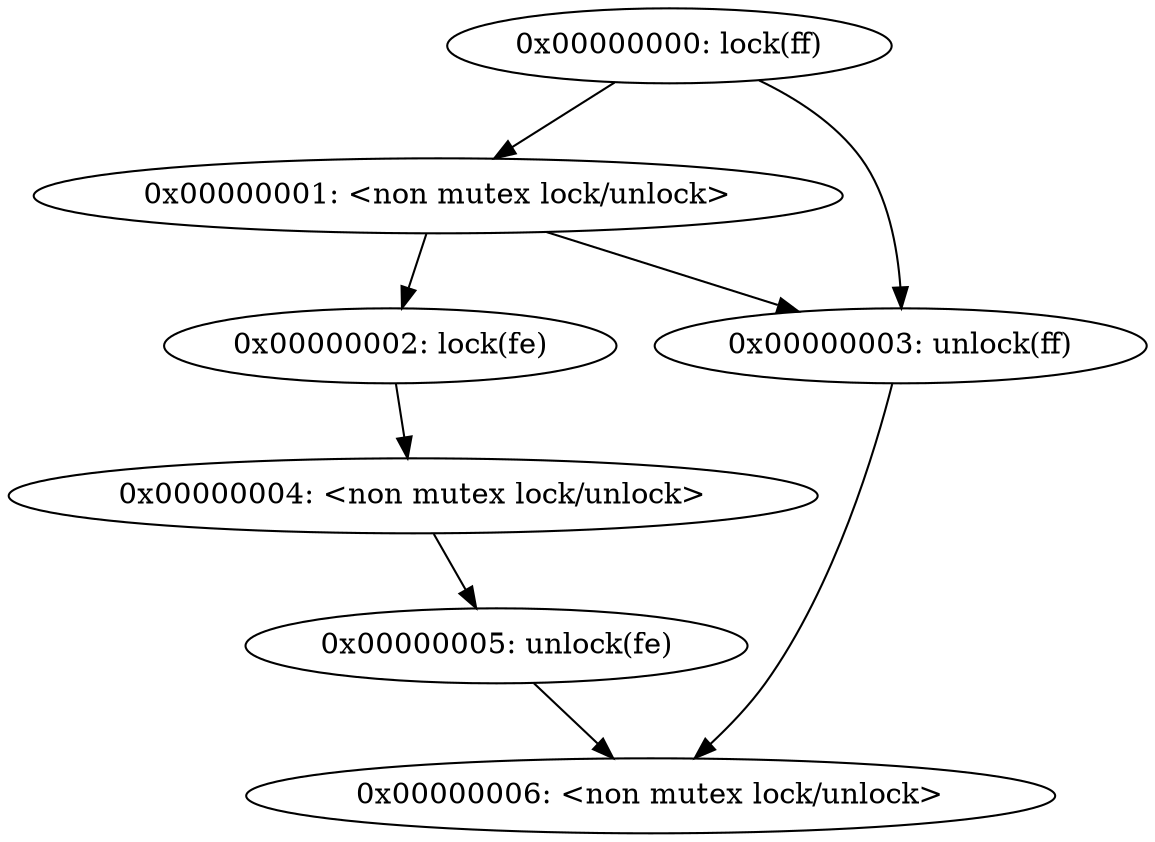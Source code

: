 digraph g {
  "#x00000000" [label="0x00000000: lock(ff)"]
  "#x00000001" [label="0x00000001: <non mutex lock/unlock>"]
  "#x00000002" [label="0x00000002: lock(fe)"]
  "#x00000003" [label="0x00000003: unlock(ff)"]
  "#x00000004" [label="0x00000004: <non mutex lock/unlock>"]
  "#x00000005" [label="0x00000005: unlock(fe)"]
  "#x00000006" [label="0x00000006: <non mutex lock/unlock>"]
  
  "#x00000000" -> "#x00000001"
  "#x00000001" -> "#x00000002"
  "#x00000001" -> "#x00000003"
  "#x00000000" -> "#x00000003"
  "#x00000002" -> "#x00000004"
  "#x00000004" -> "#x00000005"
  "#x00000003" -> "#x00000006"
  "#x00000005" -> "#x00000006"
}
